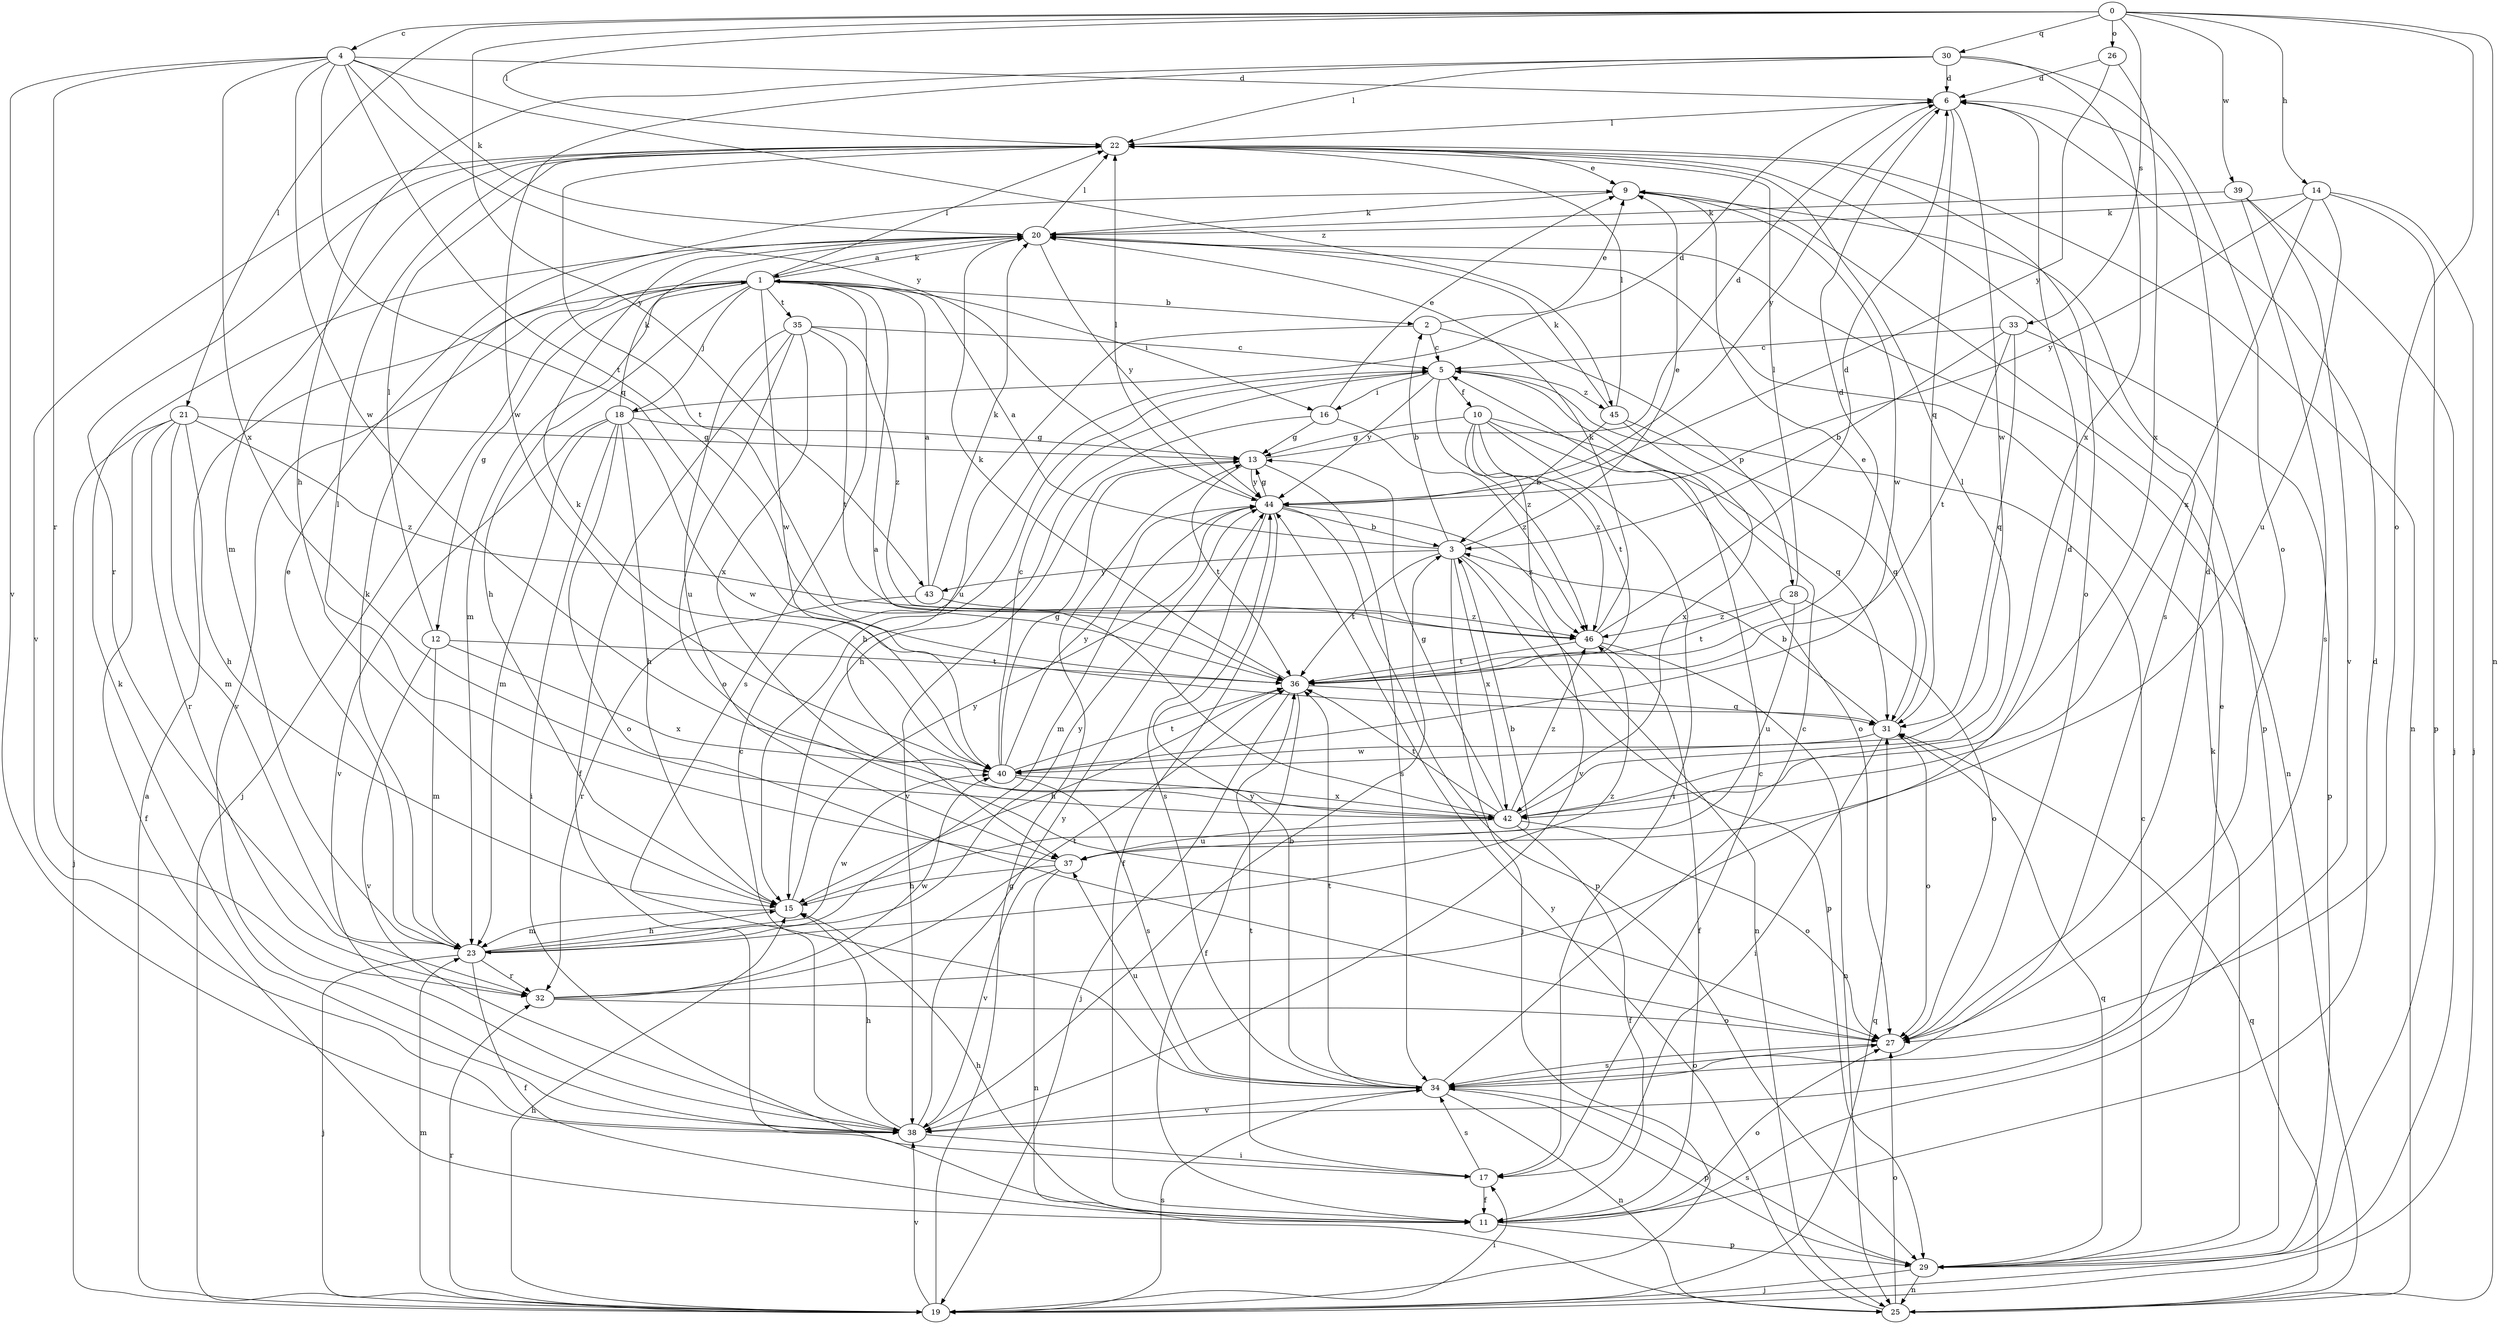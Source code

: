 strict digraph  {
0;
1;
2;
3;
4;
5;
6;
9;
10;
11;
12;
13;
14;
15;
16;
17;
18;
19;
20;
21;
22;
23;
25;
26;
27;
28;
29;
30;
31;
32;
33;
34;
35;
36;
37;
38;
39;
40;
42;
43;
44;
45;
46;
0 -> 4  [label=c];
0 -> 14  [label=h];
0 -> 21  [label=l];
0 -> 22  [label=l];
0 -> 25  [label=n];
0 -> 26  [label=o];
0 -> 27  [label=o];
0 -> 30  [label=q];
0 -> 33  [label=s];
0 -> 39  [label=w];
0 -> 43  [label=y];
1 -> 2  [label=b];
1 -> 12  [label=g];
1 -> 15  [label=h];
1 -> 16  [label=i];
1 -> 18  [label=j];
1 -> 19  [label=j];
1 -> 20  [label=k];
1 -> 22  [label=l];
1 -> 23  [label=m];
1 -> 34  [label=s];
1 -> 35  [label=t];
1 -> 38  [label=v];
1 -> 40  [label=w];
2 -> 5  [label=c];
2 -> 9  [label=e];
2 -> 28  [label=p];
2 -> 37  [label=u];
3 -> 1  [label=a];
3 -> 2  [label=b];
3 -> 9  [label=e];
3 -> 19  [label=j];
3 -> 25  [label=n];
3 -> 29  [label=p];
3 -> 36  [label=t];
3 -> 42  [label=x];
3 -> 43  [label=y];
4 -> 6  [label=d];
4 -> 20  [label=k];
4 -> 31  [label=q];
4 -> 32  [label=r];
4 -> 36  [label=t];
4 -> 38  [label=v];
4 -> 40  [label=w];
4 -> 42  [label=x];
4 -> 44  [label=y];
4 -> 45  [label=z];
5 -> 10  [label=f];
5 -> 15  [label=h];
5 -> 16  [label=i];
5 -> 44  [label=y];
5 -> 45  [label=z];
5 -> 46  [label=z];
6 -> 22  [label=l];
6 -> 31  [label=q];
6 -> 40  [label=w];
6 -> 44  [label=y];
9 -> 20  [label=k];
9 -> 29  [label=p];
9 -> 40  [label=w];
10 -> 13  [label=g];
10 -> 17  [label=i];
10 -> 27  [label=o];
10 -> 31  [label=q];
10 -> 36  [label=t];
10 -> 38  [label=v];
10 -> 46  [label=z];
11 -> 6  [label=d];
11 -> 9  [label=e];
11 -> 15  [label=h];
11 -> 27  [label=o];
11 -> 29  [label=p];
12 -> 22  [label=l];
12 -> 23  [label=m];
12 -> 36  [label=t];
12 -> 38  [label=v];
12 -> 42  [label=x];
13 -> 6  [label=d];
13 -> 34  [label=s];
13 -> 36  [label=t];
13 -> 38  [label=v];
13 -> 44  [label=y];
14 -> 19  [label=j];
14 -> 20  [label=k];
14 -> 29  [label=p];
14 -> 37  [label=u];
14 -> 42  [label=x];
14 -> 44  [label=y];
15 -> 3  [label=b];
15 -> 23  [label=m];
15 -> 44  [label=y];
16 -> 9  [label=e];
16 -> 13  [label=g];
16 -> 15  [label=h];
16 -> 46  [label=z];
17 -> 5  [label=c];
17 -> 11  [label=f];
17 -> 34  [label=s];
17 -> 36  [label=t];
18 -> 6  [label=d];
18 -> 13  [label=g];
18 -> 15  [label=h];
18 -> 17  [label=i];
18 -> 20  [label=k];
18 -> 23  [label=m];
18 -> 27  [label=o];
18 -> 38  [label=v];
18 -> 40  [label=w];
19 -> 1  [label=a];
19 -> 13  [label=g];
19 -> 15  [label=h];
19 -> 17  [label=i];
19 -> 23  [label=m];
19 -> 31  [label=q];
19 -> 32  [label=r];
19 -> 34  [label=s];
19 -> 38  [label=v];
20 -> 1  [label=a];
20 -> 22  [label=l];
20 -> 25  [label=n];
20 -> 44  [label=y];
21 -> 11  [label=f];
21 -> 13  [label=g];
21 -> 15  [label=h];
21 -> 19  [label=j];
21 -> 23  [label=m];
21 -> 32  [label=r];
21 -> 46  [label=z];
22 -> 9  [label=e];
22 -> 23  [label=m];
22 -> 25  [label=n];
22 -> 27  [label=o];
22 -> 32  [label=r];
22 -> 34  [label=s];
22 -> 36  [label=t];
22 -> 38  [label=v];
23 -> 9  [label=e];
23 -> 11  [label=f];
23 -> 15  [label=h];
23 -> 19  [label=j];
23 -> 20  [label=k];
23 -> 32  [label=r];
23 -> 40  [label=w];
23 -> 44  [label=y];
23 -> 46  [label=z];
25 -> 27  [label=o];
25 -> 31  [label=q];
25 -> 44  [label=y];
26 -> 6  [label=d];
26 -> 42  [label=x];
26 -> 44  [label=y];
27 -> 6  [label=d];
27 -> 34  [label=s];
28 -> 22  [label=l];
28 -> 27  [label=o];
28 -> 36  [label=t];
28 -> 37  [label=u];
28 -> 46  [label=z];
29 -> 5  [label=c];
29 -> 19  [label=j];
29 -> 20  [label=k];
29 -> 25  [label=n];
29 -> 31  [label=q];
29 -> 34  [label=s];
30 -> 6  [label=d];
30 -> 15  [label=h];
30 -> 22  [label=l];
30 -> 27  [label=o];
30 -> 40  [label=w];
30 -> 42  [label=x];
31 -> 3  [label=b];
31 -> 9  [label=e];
31 -> 17  [label=i];
31 -> 27  [label=o];
31 -> 40  [label=w];
32 -> 6  [label=d];
32 -> 27  [label=o];
32 -> 36  [label=t];
32 -> 40  [label=w];
33 -> 3  [label=b];
33 -> 5  [label=c];
33 -> 29  [label=p];
33 -> 31  [label=q];
33 -> 36  [label=t];
34 -> 5  [label=c];
34 -> 25  [label=n];
34 -> 27  [label=o];
34 -> 29  [label=p];
34 -> 36  [label=t];
34 -> 37  [label=u];
34 -> 38  [label=v];
34 -> 44  [label=y];
35 -> 5  [label=c];
35 -> 11  [label=f];
35 -> 27  [label=o];
35 -> 36  [label=t];
35 -> 37  [label=u];
35 -> 42  [label=x];
35 -> 46  [label=z];
36 -> 6  [label=d];
36 -> 11  [label=f];
36 -> 15  [label=h];
36 -> 19  [label=j];
36 -> 20  [label=k];
36 -> 31  [label=q];
37 -> 15  [label=h];
37 -> 22  [label=l];
37 -> 25  [label=n];
37 -> 38  [label=v];
38 -> 3  [label=b];
38 -> 5  [label=c];
38 -> 15  [label=h];
38 -> 17  [label=i];
38 -> 20  [label=k];
38 -> 44  [label=y];
39 -> 19  [label=j];
39 -> 20  [label=k];
39 -> 34  [label=s];
39 -> 38  [label=v];
40 -> 5  [label=c];
40 -> 13  [label=g];
40 -> 20  [label=k];
40 -> 34  [label=s];
40 -> 36  [label=t];
40 -> 42  [label=x];
40 -> 44  [label=y];
42 -> 1  [label=a];
42 -> 11  [label=f];
42 -> 13  [label=g];
42 -> 22  [label=l];
42 -> 27  [label=o];
42 -> 36  [label=t];
42 -> 37  [label=u];
42 -> 46  [label=z];
43 -> 1  [label=a];
43 -> 20  [label=k];
43 -> 32  [label=r];
43 -> 46  [label=z];
44 -> 3  [label=b];
44 -> 11  [label=f];
44 -> 13  [label=g];
44 -> 22  [label=l];
44 -> 23  [label=m];
44 -> 29  [label=p];
44 -> 34  [label=s];
44 -> 46  [label=z];
45 -> 3  [label=b];
45 -> 20  [label=k];
45 -> 22  [label=l];
45 -> 31  [label=q];
45 -> 42  [label=x];
46 -> 6  [label=d];
46 -> 11  [label=f];
46 -> 20  [label=k];
46 -> 25  [label=n];
46 -> 36  [label=t];
}
